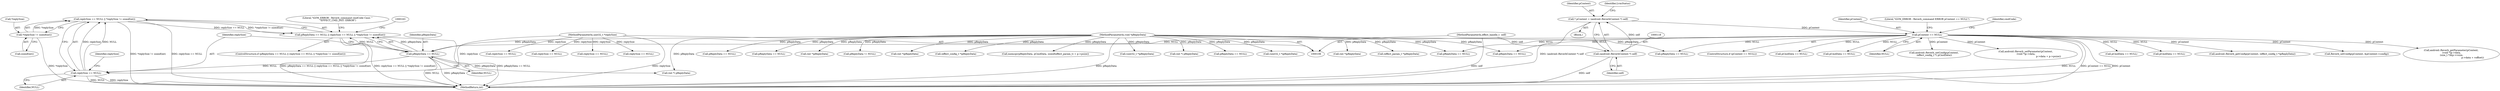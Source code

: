 digraph "0_Android_9e29523b9537983b4c4b205ff868d0b3bca0383b_0@API" {
"1000145" [label="(Call,replySize == NULL || *replySize != sizeof(int))"];
"1000146" [label="(Call,replySize == NULL)"];
"1000111" [label="(MethodParameterIn,uint32_t *replySize)"];
"1000142" [label="(Call,pReplyData == NULL)"];
"1000112" [label="(MethodParameterIn,void *pReplyData)"];
"1000127" [label="(Call,pContext == NULL)"];
"1000115" [label="(Call,* pContext = (android::ReverbContext *) self)"];
"1000117" [label="(Call,(android::ReverbContext *) self)"];
"1000107" [label="(MethodParameterIn,effect_handle_t  self)"];
"1000149" [label="(Call,*replySize != sizeof(int))"];
"1000141" [label="(Call,pReplyData == NULL || replySize == NULL || *replySize != sizeof(int))"];
"1000119" [label="(Identifier,self)"];
"1000563" [label="(Call,pCmdData == NULL)"];
"1000430" [label="(Call,(int *)pReplyData)"];
"1000150" [label="(Call,*replySize)"];
"1000129" [label="(Identifier,NULL)"];
"1000128" [label="(Identifier,pContext)"];
"1000231" [label="(Call,(effect_config_t *)pReplyData)"];
"1000116" [label="(Identifier,pContext)"];
"1000146" [label="(Call,replySize == NULL)"];
"1000111" [label="(MethodParameterIn,uint32_t *replySize)"];
"1000202" [label="(Call,android::Reverb_setConfig(pContext,\n (effect_config_t *) pCmdData))"];
"1000156" [label="(Literal,\"\tLVM_ERROR : Reverb_command cmdCode Case: \"\n \"EFFECT_CMD_INIT: ERROR\")"];
"1000311" [label="(Call,memcpy(pReplyData, pCmdData, sizeof(effect_param_t) + p->psize))"];
"1000215" [label="(Call,replySize == NULL)"];
"1000115" [label="(Call,* pContext = (android::ReverbContext *) self)"];
"1000433" [label="(Call,android::Reverb_setParameter(pContext,\n (void *)p->data,\n                                                              p->data + p->psize))"];
"1000142" [label="(Call,pReplyData == NULL)"];
"1000688" [label="(MethodReturn,int)"];
"1000127" [label="(Call,pContext == NULL)"];
"1000162" [label="(Call,(int *) pReplyData)"];
"1000619" [label="(Call,(uint32_t *)pReplyData)"];
"1000132" [label="(Literal,\"\tLVM_ERROR : Reverb_command ERROR pContext == NULL\")"];
"1000199" [label="(Call,(int *) pReplyData)"];
"1000271" [label="(Call,pCmdData == NULL)"];
"1000395" [label="(Call,replySize == NULL)"];
"1000179" [label="(Call,pReplyData == NULL)"];
"1000628" [label="(Call,(uint32_t *)pReplyData)"];
"1000148" [label="(Identifier,NULL)"];
"1000211" [label="(Call,pReplyData == NULL)"];
"1000107" [label="(MethodParameterIn,effect_handle_t  self)"];
"1000170" [label="(Call,pCmdData == NULL)"];
"1000229" [label="(Call,android::Reverb_getConfig(pContext, (effect_config_t *)pReplyData))"];
"1000236" [label="(Call,Reverb_setConfig(pContext, &pContext->config))"];
"1000143" [label="(Identifier,pReplyData)"];
"1000140" [label="(ControlStructure,if (pReplyData == NULL || replySize == NULL || *replySize != sizeof(int)))"];
"1000550" [label="(Call,(int *)pReplyData)"];
"1000322" [label="(Call,(effect_param_t *)pReplyData)"];
"1000345" [label="(Call,android::Reverb_getParameter(pContext,\n (void *)p->data,\n (size_t *)&p->vsize,\n                                                          p->data + voffset))"];
"1000391" [label="(Call,pReplyData == NULL)"];
"1000149" [label="(Call,*replySize != sizeof(int))"];
"1000124" [label="(Identifier,LvmStatus)"];
"1000117" [label="(Call,(android::ReverbContext *) self)"];
"1000289" [label="(Call,pReplyData == NULL)"];
"1000113" [label="(Block,)"];
"1000141" [label="(Call,pReplyData == NULL || replySize == NULL || *replySize != sizeof(int))"];
"1000112" [label="(MethodParameterIn,void *pReplyData)"];
"1000147" [label="(Identifier,replySize)"];
"1000151" [label="(Identifier,replySize)"];
"1000145" [label="(Call,replySize == NULL || *replySize != sizeof(int))"];
"1000126" [label="(ControlStructure,if (pContext == NULL))"];
"1000183" [label="(Call,replySize == NULL)"];
"1000379" [label="(Call,pCmdData == NULL)"];
"1000152" [label="(Call,sizeof(int))"];
"1000479" [label="(Call,(int *)pReplyData)"];
"1000144" [label="(Identifier,NULL)"];
"1000137" [label="(Identifier,cmdCode)"];
"1000293" [label="(Call,replySize == NULL)"];
"1000579" [label="(Call,pReplyData != NULL)"];
"1000522" [label="(Call,pReplyData == NULL)"];
"1000451" [label="(Call,pReplyData == NULL)"];
"1000145" -> "1000141"  [label="AST: "];
"1000145" -> "1000146"  [label="CFG: "];
"1000145" -> "1000149"  [label="CFG: "];
"1000146" -> "1000145"  [label="AST: "];
"1000149" -> "1000145"  [label="AST: "];
"1000141" -> "1000145"  [label="CFG: "];
"1000145" -> "1000688"  [label="DDG: *replySize != sizeof(int)"];
"1000145" -> "1000688"  [label="DDG: replySize == NULL"];
"1000145" -> "1000141"  [label="DDG: replySize == NULL"];
"1000145" -> "1000141"  [label="DDG: *replySize != sizeof(int)"];
"1000146" -> "1000145"  [label="DDG: replySize"];
"1000146" -> "1000145"  [label="DDG: NULL"];
"1000149" -> "1000145"  [label="DDG: *replySize"];
"1000146" -> "1000148"  [label="CFG: "];
"1000147" -> "1000146"  [label="AST: "];
"1000148" -> "1000146"  [label="AST: "];
"1000151" -> "1000146"  [label="CFG: "];
"1000146" -> "1000688"  [label="DDG: NULL"];
"1000146" -> "1000688"  [label="DDG: replySize"];
"1000111" -> "1000146"  [label="DDG: replySize"];
"1000142" -> "1000146"  [label="DDG: NULL"];
"1000111" -> "1000106"  [label="AST: "];
"1000111" -> "1000688"  [label="DDG: replySize"];
"1000111" -> "1000183"  [label="DDG: replySize"];
"1000111" -> "1000215"  [label="DDG: replySize"];
"1000111" -> "1000293"  [label="DDG: replySize"];
"1000111" -> "1000395"  [label="DDG: replySize"];
"1000142" -> "1000141"  [label="AST: "];
"1000142" -> "1000144"  [label="CFG: "];
"1000143" -> "1000142"  [label="AST: "];
"1000144" -> "1000142"  [label="AST: "];
"1000147" -> "1000142"  [label="CFG: "];
"1000141" -> "1000142"  [label="CFG: "];
"1000142" -> "1000688"  [label="DDG: NULL"];
"1000142" -> "1000688"  [label="DDG: pReplyData"];
"1000142" -> "1000141"  [label="DDG: pReplyData"];
"1000142" -> "1000141"  [label="DDG: NULL"];
"1000112" -> "1000142"  [label="DDG: pReplyData"];
"1000127" -> "1000142"  [label="DDG: NULL"];
"1000142" -> "1000162"  [label="DDG: pReplyData"];
"1000112" -> "1000106"  [label="AST: "];
"1000112" -> "1000688"  [label="DDG: pReplyData"];
"1000112" -> "1000162"  [label="DDG: pReplyData"];
"1000112" -> "1000179"  [label="DDG: pReplyData"];
"1000112" -> "1000199"  [label="DDG: pReplyData"];
"1000112" -> "1000211"  [label="DDG: pReplyData"];
"1000112" -> "1000231"  [label="DDG: pReplyData"];
"1000112" -> "1000289"  [label="DDG: pReplyData"];
"1000112" -> "1000311"  [label="DDG: pReplyData"];
"1000112" -> "1000322"  [label="DDG: pReplyData"];
"1000112" -> "1000391"  [label="DDG: pReplyData"];
"1000112" -> "1000430"  [label="DDG: pReplyData"];
"1000112" -> "1000451"  [label="DDG: pReplyData"];
"1000112" -> "1000479"  [label="DDG: pReplyData"];
"1000112" -> "1000522"  [label="DDG: pReplyData"];
"1000112" -> "1000550"  [label="DDG: pReplyData"];
"1000112" -> "1000579"  [label="DDG: pReplyData"];
"1000112" -> "1000619"  [label="DDG: pReplyData"];
"1000112" -> "1000628"  [label="DDG: pReplyData"];
"1000127" -> "1000126"  [label="AST: "];
"1000127" -> "1000129"  [label="CFG: "];
"1000128" -> "1000127"  [label="AST: "];
"1000129" -> "1000127"  [label="AST: "];
"1000132" -> "1000127"  [label="CFG: "];
"1000137" -> "1000127"  [label="CFG: "];
"1000127" -> "1000688"  [label="DDG: NULL"];
"1000127" -> "1000688"  [label="DDG: pContext == NULL"];
"1000127" -> "1000688"  [label="DDG: pContext"];
"1000115" -> "1000127"  [label="DDG: pContext"];
"1000127" -> "1000170"  [label="DDG: NULL"];
"1000127" -> "1000202"  [label="DDG: pContext"];
"1000127" -> "1000211"  [label="DDG: NULL"];
"1000127" -> "1000229"  [label="DDG: pContext"];
"1000127" -> "1000236"  [label="DDG: pContext"];
"1000127" -> "1000271"  [label="DDG: NULL"];
"1000127" -> "1000345"  [label="DDG: pContext"];
"1000127" -> "1000379"  [label="DDG: NULL"];
"1000127" -> "1000433"  [label="DDG: pContext"];
"1000127" -> "1000451"  [label="DDG: NULL"];
"1000127" -> "1000522"  [label="DDG: NULL"];
"1000127" -> "1000563"  [label="DDG: NULL"];
"1000115" -> "1000113"  [label="AST: "];
"1000115" -> "1000117"  [label="CFG: "];
"1000116" -> "1000115"  [label="AST: "];
"1000117" -> "1000115"  [label="AST: "];
"1000124" -> "1000115"  [label="CFG: "];
"1000115" -> "1000688"  [label="DDG: (android::ReverbContext *) self"];
"1000117" -> "1000115"  [label="DDG: self"];
"1000117" -> "1000119"  [label="CFG: "];
"1000118" -> "1000117"  [label="AST: "];
"1000119" -> "1000117"  [label="AST: "];
"1000117" -> "1000688"  [label="DDG: self"];
"1000107" -> "1000117"  [label="DDG: self"];
"1000107" -> "1000106"  [label="AST: "];
"1000107" -> "1000688"  [label="DDG: self"];
"1000149" -> "1000152"  [label="CFG: "];
"1000150" -> "1000149"  [label="AST: "];
"1000152" -> "1000149"  [label="AST: "];
"1000149" -> "1000688"  [label="DDG: *replySize"];
"1000141" -> "1000140"  [label="AST: "];
"1000156" -> "1000141"  [label="CFG: "];
"1000163" -> "1000141"  [label="CFG: "];
"1000141" -> "1000688"  [label="DDG: pReplyData == NULL"];
"1000141" -> "1000688"  [label="DDG: pReplyData == NULL || replySize == NULL || *replySize != sizeof(int)"];
"1000141" -> "1000688"  [label="DDG: replySize == NULL || *replySize != sizeof(int)"];
}

